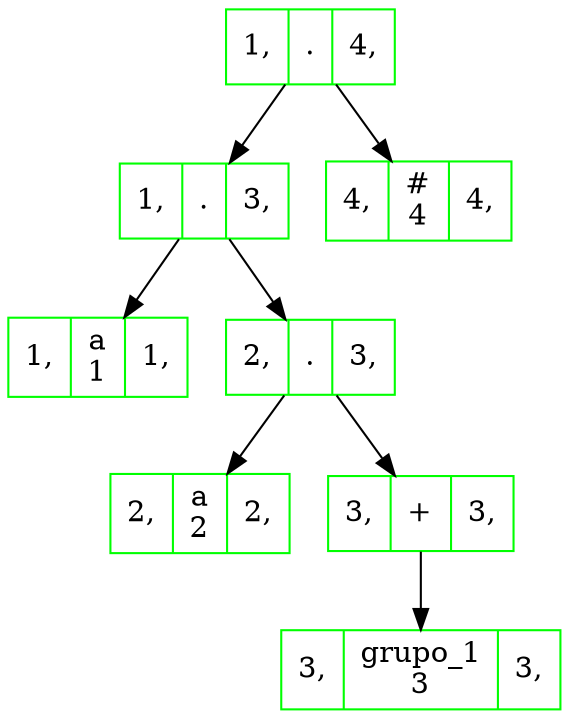 digraph structs { 
node[shape = box]; 
node[shape = box, color = green]; 
Nodo816704177[shape=record, label = "<f0> 1, | <f1>. | <f2> 4,"];
node[shape = box, color = green]; 
Nodo709166209[shape=record, label = "<f0> 1, | <f1>. | <f2> 3,"];
node[shape = box, color = green]; 
Nodo707620555[shape=record, label = "<f0> 1, | <f1>a\n1 | <f2> 1,"];
node[shape = box, color = green]; 
Nodo614440055[shape=record, label = "<f0> 2, | <f1>. | <f2> 3,"];
node[shape = box, color = green]; 
Nodo2067272247[shape=record, label = "<f0> 2, | <f1>a\n2 | <f2> 2,"];
node[shape = box, color = green]; 
Nodo2044420317[shape=record, label = "<f0> 3, | <f1>+ | <f2> 3,"];
node[shape = box, color = green]; 
Nodo943784475[shape=record, label = "<f0> 3, | <f1>grupo_1\n3 | <f2> 3,"];
node[shape = box, color = green]; 
Nodo1617251648[shape=record, label = "<f0> 4, | <f1>#\n4 | <f2> 4,"];

Nodo816704177 -> Nodo709166209; 

Nodo816704177 -> Nodo1617251648; 

Nodo709166209 -> Nodo707620555; 

Nodo709166209 -> Nodo614440055; 

Nodo614440055 -> Nodo2067272247; 

Nodo614440055 -> Nodo2044420317; 

Nodo2044420317 -> Nodo943784475; 
}
